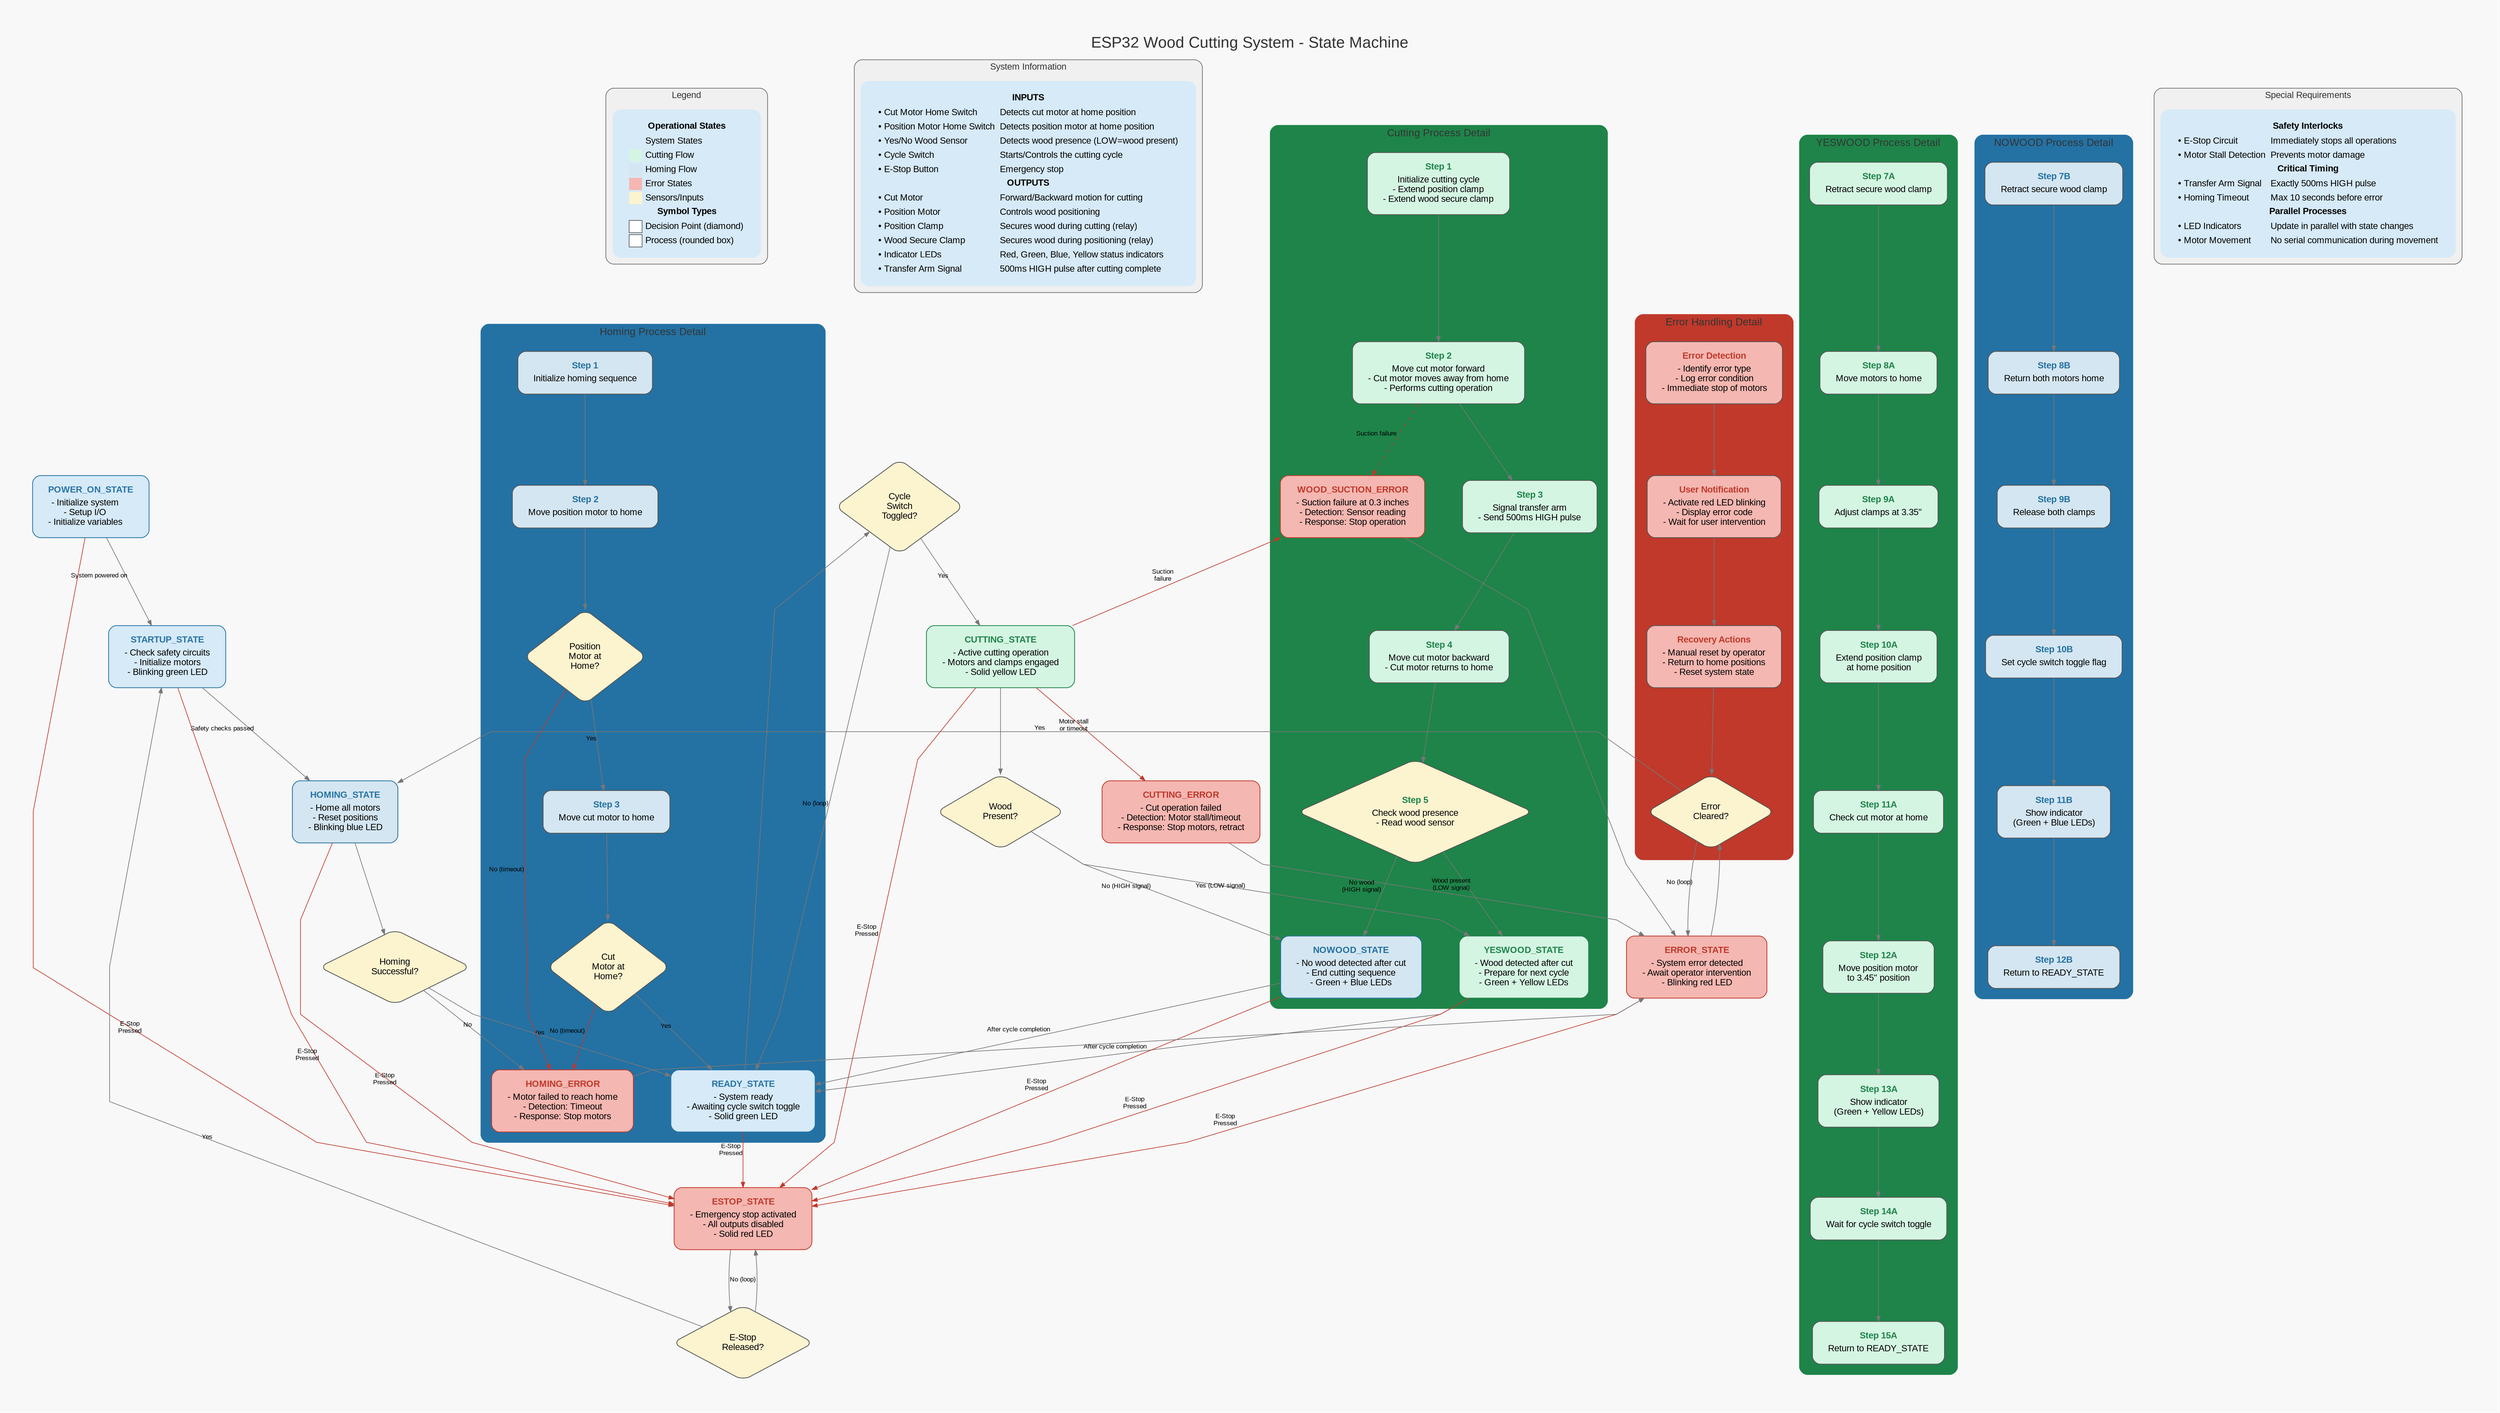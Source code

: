digraph system_state_machine {
    // Graph styling
    graph [fontname="Arial", rankdir="TB", splines="polyline", overlap=false, nodesep=0.8, ranksep=1.2, pad=0.7, 
           label="ESP32 Wood Cutting System - State Machine", fontsize=24, labelloc="t", 
           bgcolor="#F8F8F8", fontcolor="#333333"];
    
    node [shape="box", style="rounded,filled", fillcolor="#D6EAF8", fontname="Arial", 
          margin="0.3,0.2", color="#555555", penwidth=1.2];
    
    edge [fontname="Arial", fontsize=10, color="#777777", penwidth=1.0, arrowsize=0.8];

    // Legend and information panel
    subgraph cluster_legend {
        label="Legend";
        style="rounded,filled";
        color="#666666";
        fillcolor="#F0F0F0";
        fontsize=14;
        margin=10;
        rank="sink";
        
        legend_node [shape=none, label=<<table border="0" cellborder="0" cellspacing="3">
            <tr><td colspan="2" align="center"><b>Operational States</b></td></tr>
            <tr><td port="init" bgcolor="#D6EAF8" width="20" height="12"></td><td align="left">System States</td></tr>
            <tr><td port="cutting" bgcolor="#D5F5E3" width="20" height="12"></td><td align="left">Cutting Flow</td></tr>
            <tr><td port="homing" bgcolor="#D4E6F1" width="20" height="12"></td><td align="left">Homing Flow</td></tr>
            <tr><td port="error" bgcolor="#F5B7B1" width="20" height="12"></td><td align="left">Error States</td></tr>
            <tr><td port="sensor" bgcolor="#FCF3CF" width="20" height="12"></td><td align="left">Sensors/Inputs</td></tr>
            <tr><td colspan="2" align="center"><b>Symbol Types</b></td></tr>
            <tr><td port="diamond" bgcolor="#FFFFFF" width="20" height="12" border="1"></td><td align="left">Decision Point (diamond)</td></tr>
            <tr><td port="box" bgcolor="#FFFFFF" width="20" height="12" border="1"></td><td align="left">Process (rounded box)</td></tr>
        </table>>];
    }

    // Information panel
    subgraph cluster_info {
        label="System Information";
        style="rounded,filled";
        color="#666666";
        fillcolor="#F0F0F0";
        fontsize=14;
        margin=10;
        rank="sink";
        
        info_node [shape=none, label=<<table border="0" cellborder="0" cellspacing="3">
            <tr><td colspan="2" align="center"><b>INPUTS</b></td></tr>
            <tr><td align="left">• Cut Motor Home Switch</td><td align="left">Detects cut motor at home position</td></tr>
            <tr><td align="left">• Position Motor Home Switch</td><td align="left">Detects position motor at home position</td></tr>
            <tr><td align="left">• Yes/No Wood Sensor</td><td align="left">Detects wood presence (LOW=wood present)</td></tr>
            <tr><td align="left">• Cycle Switch</td><td align="left">Starts/Controls the cutting cycle</td></tr>
            <tr><td align="left">• E-Stop Button</td><td align="left">Emergency stop</td></tr>
            <tr><td colspan="2" align="center"><b>OUTPUTS</b></td></tr>
            <tr><td align="left">• Cut Motor</td><td align="left">Forward/Backward motion for cutting</td></tr>
            <tr><td align="left">• Position Motor</td><td align="left">Controls wood positioning</td></tr>
            <tr><td align="left">• Position Clamp</td><td align="left">Secures wood during cutting (relay)</td></tr>
            <tr><td align="left">• Wood Secure Clamp</td><td align="left">Secures wood during positioning (relay)</td></tr>
            <tr><td align="left">• Indicator LEDs</td><td align="left">Red, Green, Blue, Yellow status indicators</td></tr>
            <tr><td align="left">• Transfer Arm Signal</td><td align="left">500ms HIGH pulse after cutting complete</td></tr>
        </table>>];
    }

    // OPERATIONAL MODES - Main States
    POWER_ON [label=<<table border="0" cellborder="0" cellspacing="0"><tr><td><font color="#2874A6" point-size="14"><b>POWER_ON_STATE</b></font></td></tr><tr><td align="left">- Initialize system<br/>- Setup I/O<br/>- Initialize variables</td></tr></table>>, fillcolor="#D6EAF8", color="#2874A6", penwidth=1.2];
    
    STARTUP [label=<<table border="0" cellborder="0" cellspacing="0"><tr><td><font color="#2874A6" point-size="14"><b>STARTUP_STATE</b></font></td></tr><tr><td align="left">- Check safety circuits<br/>- Initialize motors<br/>- Blinking green LED</td></tr></table>>, fillcolor="#D6EAF8", color="#2874A6", penwidth=1.2];
    
    HOMING [label=<<table border="0" cellborder="0" cellspacing="0"><tr><td><font color="#2874A6" point-size="14"><b>HOMING_STATE</b></font></td></tr><tr><td align="left">- Home all motors<br/>- Reset positions<br/>- Blinking blue LED</td></tr></table>>, fillcolor="#D4E6F1", color="#2471A3", penwidth=1.2];
    
    READY [label=<<table border="0" cellborder="0" cellspacing="0"><tr><td><font color="#2874A6" point-size="14"><b>READY_STATE</b></font></td></tr><tr><td align="left">- System ready<br/>- Awaiting cycle switch toggle<br/>- Solid green LED</td></tr></table>>, fillcolor="#D6EAF8", color="#2874A6", penwidth=1.2];
    
    CUTTING [label=<<table border="0" cellborder="0" cellspacing="0"><tr><td><font color="#1E8449" point-size="14"><b>CUTTING_STATE</b></font></td></tr><tr><td align="left">- Active cutting operation<br/>- Motors and clamps engaged<br/>- Solid yellow LED</td></tr></table>>, fillcolor="#D5F5E3", color="#1E8449", penwidth=1.2];
    
    YESWOOD [label=<<table border="0" cellborder="0" cellspacing="0"><tr><td><font color="#1E8449" point-size="14"><b>YESWOOD_STATE</b></font></td></tr><tr><td align="left">- Wood detected after cut<br/>- Prepare for next cycle<br/>- Green + Yellow LEDs</td></tr></table>>, fillcolor="#D5F5E3", color="#1E8449", penwidth=1.2];
    
    NOWOOD [label=<<table border="0" cellborder="0" cellspacing="0"><tr><td><font color="#2471A3" point-size="14"><b>NOWOOD_STATE</b></font></td></tr><tr><td align="left">- No wood detected after cut<br/>- End cutting sequence<br/>- Green + Blue LEDs</td></tr></table>>, fillcolor="#D4E6F1", color="#2471A3", penwidth=1.2];
    
    ERROR [label=<<table border="0" cellborder="0" cellspacing="0"><tr><td><font color="#C0392B" point-size="14"><b>ERROR_STATE</b></font></td></tr><tr><td align="left">- System error detected<br/>- Await operator intervention<br/>- Blinking red LED</td></tr></table>>, fillcolor="#F5B7B1", color="#C0392B", penwidth=1.2];
    
    ESTOP [label=<<table border="0" cellborder="0" cellspacing="0"><tr><td><font color="#C0392B" point-size="14"><b>ESTOP_STATE</b></font></td></tr><tr><td align="left">- Emergency stop activated<br/>- All outputs disabled<br/>- Solid red LED</td></tr></table>>, fillcolor="#F5B7B1", color="#C0392B", penwidth=1.2];

    // Decision Points
    cycle_switch [label="Cycle\nSwitch\nToggled?", shape="diamond", fillcolor="#FCF3CF"];
    homing_success [label="Homing\nSuccessful?", shape="diamond", fillcolor="#FCF3CF"];
    check_wood [label="Wood\nPresent?", shape="diamond", fillcolor="#FCF3CF"];
    error_cleared [label="Error\nCleared?", shape="diamond", fillcolor="#FCF3CF"];
    estop_released [label="E-Stop\nReleased?", shape="diamond", fillcolor="#FCF3CF"];
    
    // Error Conditions
    homing_error [label=<<table border="0" cellborder="0" cellspacing="0"><tr><td><font color="#C0392B" point-size="14"><b>HOMING_ERROR</b></font></td></tr><tr><td align="left">- Motor failed to reach home<br/>- Detection: Timeout<br/>- Response: Stop motors</td></tr></table>>, fillcolor="#F5B7B1", color="#C0392B"];
    
    cutting_error [label=<<table border="0" cellborder="0" cellspacing="0"><tr><td><font color="#C0392B" point-size="14"><b>CUTTING_ERROR</b></font></td></tr><tr><td align="left">- Cut operation failed<br/>- Detection: Motor stall/timeout<br/>- Response: Stop motors, retract</td></tr></table>>, fillcolor="#F5B7B1", color="#C0392B"];
    
    wood_suction_error [label=<<table border="0" cellborder="0" cellspacing="0"><tr><td><font color="#C0392B" point-size="14"><b>WOOD_SUCTION_ERROR</b></font></td></tr><tr><td align="left">- Suction failure at 0.3 inches<br/>- Detection: Sensor reading<br/>- Response: Stop operation</td></tr></table>>, fillcolor="#F5B7B1", color="#C0392B"];

    // State Transitions - Main Flow
    POWER_ON -> STARTUP [xlabel="System powered on"];
    STARTUP -> HOMING [xlabel="Safety checks passed"];
    HOMING -> homing_success;
    homing_success -> READY [xlabel="Yes"];
    homing_success -> homing_error [xlabel="No"];
    homing_error -> ERROR;
    
    READY -> cycle_switch;
    cycle_switch -> CUTTING [xlabel="Yes"];
    cycle_switch -> READY [xlabel="No (loop)"];
    
    CUTTING -> check_wood;
    check_wood -> YESWOOD [xlabel="Yes (LOW signal)"];
    check_wood -> NOWOOD [xlabel="No (HIGH signal)"];
    
    YESWOOD -> READY [xlabel="After cycle completion"];
    NOWOOD -> READY [xlabel="After cycle completion"];
    
    // Error handling paths
    ERROR -> error_cleared;
    error_cleared -> HOMING [xlabel="Yes"];
    error_cleared -> ERROR [xlabel="No (loop)"];
    
    // E-Stop handling
    {POWER_ON, STARTUP, HOMING, READY, CUTTING, YESWOOD, NOWOOD, ERROR} -> ESTOP [xlabel="E-Stop\nPressed", color="#C0392B"];
    ESTOP -> estop_released;
    estop_released -> STARTUP [xlabel="Yes"];
    estop_released -> ESTOP [xlabel="No (loop)"];
    
    // Error detection during operations
    CUTTING -> cutting_error [xlabel="Motor stall\nor timeout", color="#C0392B"];
    cutting_error -> ERROR;
    CUTTING -> wood_suction_error [xlabel="Suction\nfailure", color="#C0392B"];
    wood_suction_error -> ERROR;
    
    // Detailed subgraphs for main processes
    subgraph cluster_homing_process {
        label="Homing Process Detail";
        style="rounded,filled";
        color="#2471A3";
        penwidth=1.2;
        bgcolor="#EBF5FB";
        fontsize=16;
        margin=16;
        
        homing_init [label=<<table border="0" cellborder="0" cellspacing="0"><tr><td><font color="#2471A3" point-size="14"><b>Step 1</b></font></td></tr><tr><td align="left">Initialize homing sequence</td></tr></table>>, fillcolor="#D4E6F1"];
        
        home_position_motor [label=<<table border="0" cellborder="0" cellspacing="0"><tr><td><font color="#2471A3" point-size="14"><b>Step 2</b></font></td></tr><tr><td align="left">Move position motor to home</td></tr></table>>, fillcolor="#D4E6F1"];
        
        home_cut_motor [label=<<table border="0" cellborder="0" cellspacing="0"><tr><td><font color="#2471A3" point-size="14"><b>Step 3</b></font></td></tr><tr><td align="left">Move cut motor to home</td></tr></table>>, fillcolor="#D4E6F1"];
        
        pos_motor_home_check [label="Position\nMotor at\nHome?", shape="diamond", fillcolor="#FCF3CF"];
        
        cut_motor_home_check [label="Cut\nMotor at\nHome?", shape="diamond", fillcolor="#FCF3CF"];
        
        homing_init -> home_position_motor;
        home_position_motor -> pos_motor_home_check;
        pos_motor_home_check -> home_cut_motor [xlabel="Yes"];
        pos_motor_home_check -> homing_error [xlabel="No (timeout)", color="#C0392B"];
        
        home_cut_motor -> cut_motor_home_check;
        cut_motor_home_check -> READY [xlabel="Yes"];
        cut_motor_home_check -> homing_error [xlabel="No (timeout)", color="#C0392B"];
    }
    
    subgraph cluster_cutting_process {
        label="Cutting Process Detail";
        style="rounded,filled";
        color="#1E8449";
        penwidth=1.2;
        bgcolor="#EAF7EF";
        fontsize=16;
        margin=16;
        
        cutting_init [label=<<table border="0" cellborder="0" cellspacing="0"><tr><td><font color="#1E8449" point-size="14"><b>Step 1</b></font></td></tr><tr><td align="left">Initialize cutting cycle<br/>- Extend position clamp<br/>- Extend wood secure clamp</td></tr></table>>, fillcolor="#D5F5E3"];
        
        extend_cutter [label=<<table border="0" cellborder="0" cellspacing="0"><tr><td><font color="#1E8449" point-size="14"><b>Step 2</b></font></td></tr><tr><td align="left">Move cut motor forward<br/>- Cut motor moves away from home<br/>- Performs cutting operation</td></tr></table>>, fillcolor="#D5F5E3"];
        
        signal_transfer [label=<<table border="0" cellborder="0" cellspacing="0"><tr><td><font color="#1E8449" point-size="14"><b>Step 3</b></font></td></tr><tr><td align="left">Signal transfer arm<br/>- Send 500ms HIGH pulse</td></tr></table>>, fillcolor="#D5F5E3"];
        
        retract_cutter [label=<<table border="0" cellborder="0" cellspacing="0"><tr><td><font color="#1E8449" point-size="14"><b>Step 4</b></font></td></tr><tr><td align="left">Move cut motor backward<br/>- Cut motor returns to home</td></tr></table>>, fillcolor="#D5F5E3"];
        
        wood_presence_check [label=<<table border="0" cellborder="0" cellspacing="0"><tr><td><font color="#1E8449" point-size="14"><b>Step 5</b></font></td></tr><tr><td align="left">Check wood presence<br/>- Read wood sensor</td></tr></table>>, shape="diamond", fillcolor="#FCF3CF"];
        
        cutting_init -> extend_cutter;
        extend_cutter -> signal_transfer;
        signal_transfer -> retract_cutter;
        retract_cutter -> wood_presence_check;
        wood_presence_check -> YESWOOD [xlabel="Wood present\n(LOW signal)"];
        wood_presence_check -> NOWOOD [xlabel="No wood\n(HIGH signal)"];
        
        // Error paths
        extend_cutter -> wood_suction_error [xlabel="Suction failure", color="#C0392B", style="dashed"];
    }
    
    subgraph cluster_yeswood_process {
        label="YESWOOD Process Detail";
        style="rounded,filled";
        color="#1E8449";
        penwidth=1.2;
        bgcolor="#EAF7EF";
        fontsize=16;
        margin=16;
        
        yw1 [label=<<table border="0" cellborder="0" cellspacing="0"><tr><td><font color="#1E8449" point-size="14"><b>Step 7A</b></font></td></tr><tr><td align="left">Retract secure wood clamp</td></tr></table>>, fillcolor="#D5F5E3"];
        yw2 [label=<<table border="0" cellborder="0" cellspacing="0"><tr><td><font color="#1E8449" point-size="14"><b>Step 8A</b></font></td></tr><tr><td align="left">Move motors to home</td></tr></table>>, fillcolor="#D5F5E3"];
        yw3 [label=<<table border="0" cellborder="0" cellspacing="0"><tr><td><font color="#1E8449" point-size="14"><b>Step 9A</b></font></td></tr><tr><td align="left">Adjust clamps at 3.35"</td></tr></table>>, fillcolor="#D5F5E3"];
        yw4 [label=<<table border="0" cellborder="0" cellspacing="0"><tr><td><font color="#1E8449" point-size="14"><b>Step 10A</b></font></td></tr><tr><td align="left">Extend position clamp<br/>at home position</td></tr></table>>, fillcolor="#D5F5E3"];
        yw5 [label=<<table border="0" cellborder="0" cellspacing="0"><tr><td><font color="#1E8449" point-size="14"><b>Step 11A</b></font></td></tr><tr><td align="left">Check cut motor at home</td></tr></table>>, fillcolor="#D5F5E3"];
        yw6 [label=<<table border="0" cellborder="0" cellspacing="0"><tr><td><font color="#1E8449" point-size="14"><b>Step 12A</b></font></td></tr><tr><td align="left">Move position motor<br/>to 3.45" position</td></tr></table>>, fillcolor="#D5F5E3"];
        yw7 [label=<<table border="0" cellborder="0" cellspacing="0"><tr><td><font color="#1E8449" point-size="14"><b>Step 13A</b></font></td></tr><tr><td align="left">Show indicator<br/>(Green + Yellow LEDs)</td></tr></table>>, fillcolor="#D5F5E3"];
        yw8 [label=<<table border="0" cellborder="0" cellspacing="0"><tr><td><font color="#1E8449" point-size="14"><b>Step 14A</b></font></td></tr><tr><td align="left">Wait for cycle switch toggle</td></tr></table>>, fillcolor="#D5F5E3"];
        yw9 [label=<<table border="0" cellborder="0" cellspacing="0"><tr><td><font color="#1E8449" point-size="14"><b>Step 15A</b></font></td></tr><tr><td align="left">Return to READY_STATE</td></tr></table>>, fillcolor="#D5F5E3"];
        
        yw1 -> yw2 -> yw3 -> yw4 -> yw5 -> yw6 -> yw7 -> yw8 -> yw9;
    }
    
    subgraph cluster_nowood_process {
        label="NOWOOD Process Detail";
        style="rounded,filled";
        color="#2471A3";
        penwidth=1.2;
        bgcolor="#EBF5FB";
        fontsize=16;
        margin=16;
        
        nw1 [label=<<table border="0" cellborder="0" cellspacing="0"><tr><td><font color="#2471A3" point-size="14"><b>Step 7B</b></font></td></tr><tr><td align="left">Retract secure wood clamp</td></tr></table>>, fillcolor="#D4E6F1"];
        nw2 [label=<<table border="0" cellborder="0" cellspacing="0"><tr><td><font color="#2471A3" point-size="14"><b>Step 8B</b></font></td></tr><tr><td align="left">Return both motors home</td></tr></table>>, fillcolor="#D4E6F1"];
        nw3 [label=<<table border="0" cellborder="0" cellspacing="0"><tr><td><font color="#2471A3" point-size="14"><b>Step 9B</b></font></td></tr><tr><td align="left">Release both clamps</td></tr></table>>, fillcolor="#D4E6F1"];
        nw4 [label=<<table border="0" cellborder="0" cellspacing="0"><tr><td><font color="#2471A3" point-size="14"><b>Step 10B</b></font></td></tr><tr><td align="left">Set cycle switch toggle flag</td></tr></table>>, fillcolor="#D4E6F1"];
        nw5 [label=<<table border="0" cellborder="0" cellspacing="0"><tr><td><font color="#2471A3" point-size="14"><b>Step 11B</b></font></td></tr><tr><td align="left">Show indicator<br/>(Green + Blue LEDs)</td></tr></table>>, fillcolor="#D4E6F1"];
        nw6 [label=<<table border="0" cellborder="0" cellspacing="0"><tr><td><font color="#2471A3" point-size="14"><b>Step 12B</b></font></td></tr><tr><td align="left">Return to READY_STATE</td></tr></table>>, fillcolor="#D4E6F1"];
        
        nw1 -> nw2 -> nw3 -> nw4 -> nw5 -> nw6;
    }
    
    // Error handling detail
    subgraph cluster_error_handling {
        label="Error Handling Detail";
        style="rounded,filled";
        color="#C0392B";
        penwidth=1.2;
        bgcolor="#FADBD8";
        fontsize=16;
        margin=16;
        
        error_detect [label=<<table border="0" cellborder="0" cellspacing="0"><tr><td><font color="#C0392B" point-size="14"><b>Error Detection</b></font></td></tr><tr><td align="left">- Identify error type<br/>- Log error condition<br/>- Immediate stop of motors</td></tr></table>>, fillcolor="#F5B7B1"];
        
        error_notify [label=<<table border="0" cellborder="0" cellspacing="0"><tr><td><font color="#C0392B" point-size="14"><b>User Notification</b></font></td></tr><tr><td align="left">- Activate red LED blinking<br/>- Display error code<br/>- Wait for user intervention</td></tr></table>>, fillcolor="#F5B7B1"];
        
        error_recovery [label=<<table border="0" cellborder="0" cellspacing="0"><tr><td><font color="#C0392B" point-size="14"><b>Recovery Actions</b></font></td></tr><tr><td align="left">- Manual reset by operator<br/>- Return to home positions<br/>- Reset system state</td></tr></table>>, fillcolor="#F5B7B1"];
        
        error_detect -> error_notify -> error_recovery;
        error_recovery -> error_cleared;
    }
    
    // Special requirements
    subgraph cluster_special_requirements {
        label="Special Requirements";
        style="rounded,filled";
        color="#666666";
        fillcolor="#F0F0F0";
        fontsize=14;
        margin=10;
        rank="sink";
        
        special_node [shape=none, label=<<table border="0" cellborder="0" cellspacing="3">
            <tr><td colspan="2" align="center"><b>Safety Interlocks</b></td></tr>
            <tr><td align="left">• E-Stop Circuit</td><td align="left">Immediately stops all operations</td></tr>
            <tr><td align="left">• Motor Stall Detection</td><td align="left">Prevents motor damage</td></tr>
            <tr><td colspan="2" align="center"><b>Critical Timing</b></td></tr>
            <tr><td align="left">• Transfer Arm Signal</td><td align="left">Exactly 500ms HIGH pulse</td></tr>
            <tr><td align="left">• Homing Timeout</td><td align="left">Max 10 seconds before error</td></tr>
            <tr><td colspan="2" align="center"><b>Parallel Processes</b></td></tr>
            <tr><td align="left">• LED Indicators</td><td align="left">Update in parallel with state changes</td></tr>
            <tr><td align="left">• Motor Movement</td><td align="left">No serial communication during movement</td></tr>
        </table>>];
    }
} 